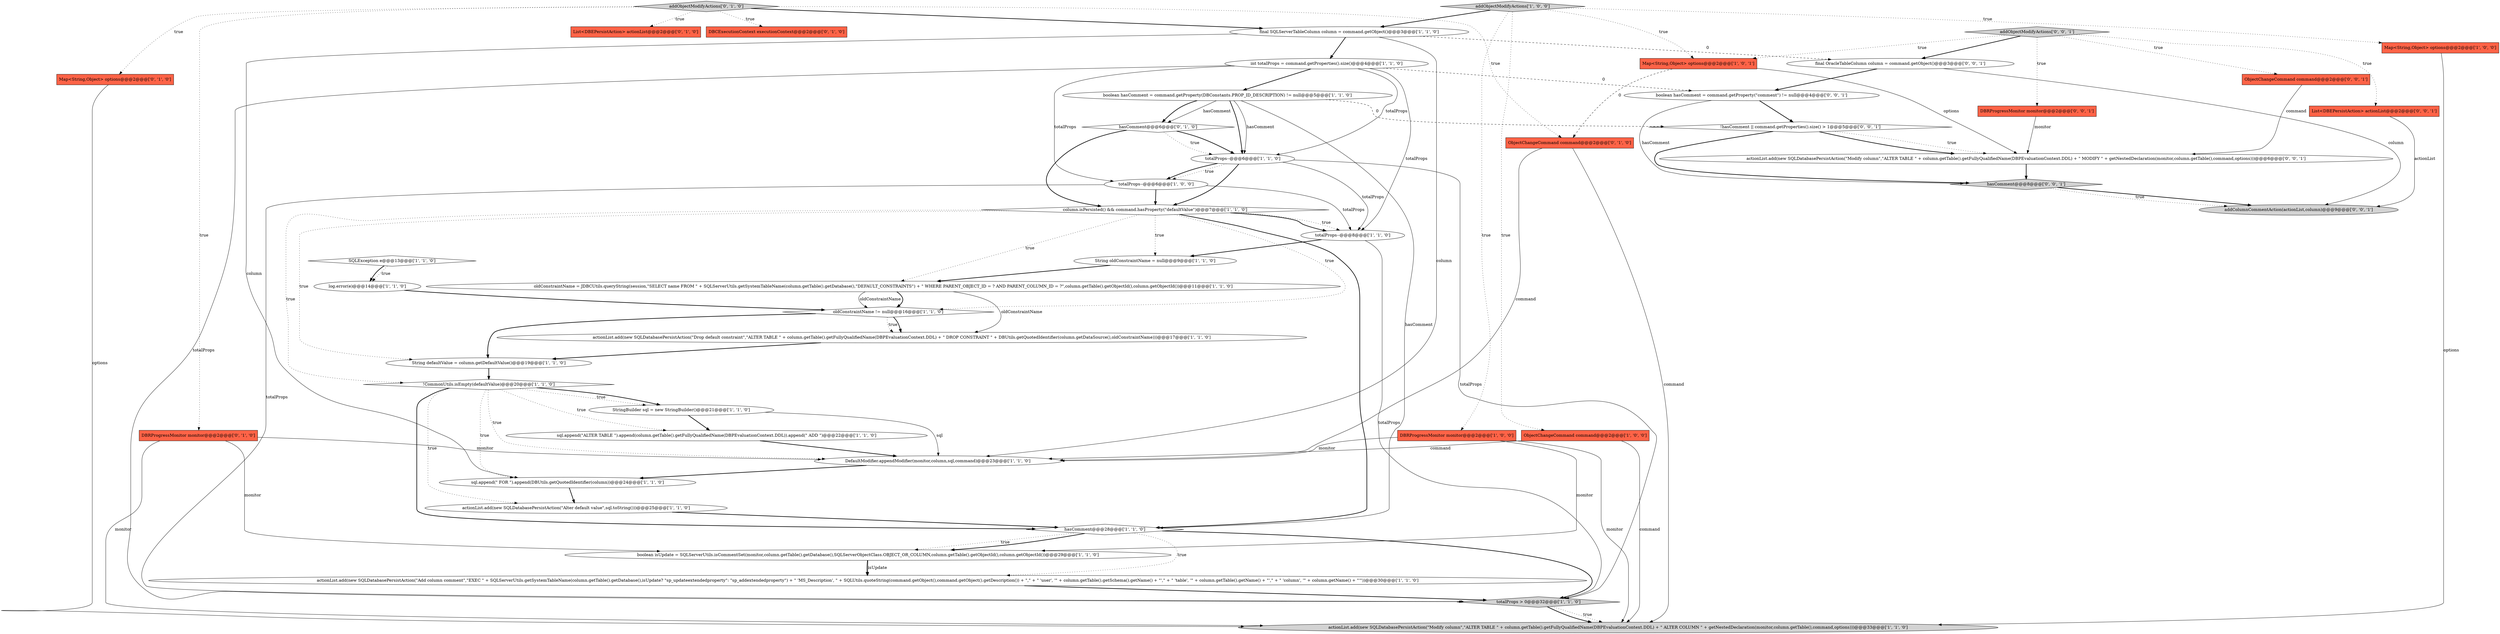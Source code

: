 digraph {
13 [style = filled, label = "actionList.add(new SQLDatabasePersistAction(\"Add column comment\",\"EXEC \" + SQLServerUtils.getSystemTableName(column.getTable().getDatabase(),isUpdate? \"sp_updateextendedproperty\": \"sp_addextendedproperty\") + \" 'MS_Description', \" + SQLUtils.quoteString(command.getObject(),command.getObject().getDescription()) + \",\" + \" 'user', '\" + column.getTable().getSchema().getName() + \"',\" + \" 'table', '\" + column.getTable().getName() + \"',\" + \" 'column', '\" + column.getName() + \"'\"))@@@30@@@['1', '1', '0']", fillcolor = white, shape = ellipse image = "AAA0AAABBB1BBB"];
18 [style = filled, label = "addObjectModifyActions['1', '0', '0']", fillcolor = lightgray, shape = diamond image = "AAA0AAABBB1BBB"];
6 [style = filled, label = "totalProps--@@@8@@@['1', '1', '0']", fillcolor = white, shape = ellipse image = "AAA0AAABBB1BBB"];
35 [style = filled, label = "DBRProgressMonitor monitor@@@2@@@['0', '1', '0']", fillcolor = tomato, shape = box image = "AAA0AAABBB2BBB"];
17 [style = filled, label = "boolean hasComment = command.getProperty(DBConstants.PROP_ID_DESCRIPTION) != null@@@5@@@['1', '1', '0']", fillcolor = white, shape = ellipse image = "AAA0AAABBB1BBB"];
21 [style = filled, label = "DefaultModifier.appendModifier(monitor,column,sql,command)@@@23@@@['1', '1', '0']", fillcolor = white, shape = ellipse image = "AAA0AAABBB1BBB"];
34 [style = filled, label = "addObjectModifyActions['0', '1', '0']", fillcolor = lightgray, shape = diamond image = "AAA0AAABBB2BBB"];
10 [style = filled, label = "String defaultValue = column.getDefaultValue()@@@19@@@['1', '1', '0']", fillcolor = white, shape = ellipse image = "AAA0AAABBB1BBB"];
15 [style = filled, label = "actionList.add(new SQLDatabasePersistAction(\"Drop default constraint\",\"ALTER TABLE \" + column.getTable().getFullyQualifiedName(DBPEvaluationContext.DDL) + \" DROP CONSTRAINT \" + DBUtils.getQuotedIdentifier(column.getDataSource(),oldConstraintName)))@@@17@@@['1', '1', '0']", fillcolor = white, shape = ellipse image = "AAA0AAABBB1BBB"];
2 [style = filled, label = "oldConstraintName != null@@@16@@@['1', '1', '0']", fillcolor = white, shape = diamond image = "AAA0AAABBB1BBB"];
33 [style = filled, label = "List<DBEPersistAction> actionList@@@2@@@['0', '1', '0']", fillcolor = tomato, shape = box image = "AAA0AAABBB2BBB"];
31 [style = filled, label = "Map<String,Object> options@@@2@@@['0', '1', '0']", fillcolor = tomato, shape = box image = "AAA0AAABBB2BBB"];
9 [style = filled, label = "String oldConstraintName = null@@@9@@@['1', '1', '0']", fillcolor = white, shape = ellipse image = "AAA0AAABBB1BBB"];
40 [style = filled, label = "!hasComment || command.getProperties().size() > 1@@@5@@@['0', '0', '1']", fillcolor = white, shape = diamond image = "AAA0AAABBB3BBB"];
45 [style = filled, label = "addColumnCommentAction(actionList,column)@@@9@@@['0', '0', '1']", fillcolor = lightgray, shape = ellipse image = "AAA0AAABBB3BBB"];
4 [style = filled, label = "!CommonUtils.isEmpty(defaultValue)@@@20@@@['1', '1', '0']", fillcolor = white, shape = diamond image = "AAA0AAABBB1BBB"];
46 [style = filled, label = "addObjectModifyActions['0', '0', '1']", fillcolor = lightgray, shape = diamond image = "AAA0AAABBB3BBB"];
0 [style = filled, label = "column.isPersisted() && command.hasProperty(\"defaultValue\")@@@7@@@['1', '1', '0']", fillcolor = white, shape = diamond image = "AAA0AAABBB1BBB"];
39 [style = filled, label = "List<DBEPersistAction> actionList@@@2@@@['0', '0', '1']", fillcolor = tomato, shape = box image = "AAA0AAABBB3BBB"];
38 [style = filled, label = "actionList.add(new SQLDatabasePersistAction(\"Modify column\",\"ALTER TABLE \" + column.getTable().getFullyQualifiedName(DBPEvaluationContext.DDL) + \" MODIFY \" + getNestedDeclaration(monitor,column.getTable(),command,options)))@@@6@@@['0', '0', '1']", fillcolor = white, shape = ellipse image = "AAA0AAABBB3BBB"];
43 [style = filled, label = "boolean hasComment = command.getProperty(\"comment\") != null@@@4@@@['0', '0', '1']", fillcolor = white, shape = ellipse image = "AAA0AAABBB3BBB"];
32 [style = filled, label = "hasComment@@@6@@@['0', '1', '0']", fillcolor = white, shape = diamond image = "AAA0AAABBB2BBB"];
25 [style = filled, label = "totalProps--@@@6@@@['1', '1', '0']", fillcolor = white, shape = ellipse image = "AAA0AAABBB1BBB"];
14 [style = filled, label = "totalProps > 0@@@32@@@['1', '1', '0']", fillcolor = lightgray, shape = diamond image = "AAA0AAABBB1BBB"];
22 [style = filled, label = "Map<String,Object> options@@@2@@@['1', '0', '0']", fillcolor = tomato, shape = box image = "AAA0AAABBB1BBB"];
36 [style = filled, label = "ObjectChangeCommand command@@@2@@@['0', '1', '0']", fillcolor = tomato, shape = box image = "AAA1AAABBB2BBB"];
8 [style = filled, label = "actionList.add(new SQLDatabasePersistAction(\"Alter default value\",sql.toString()))@@@25@@@['1', '1', '0']", fillcolor = white, shape = ellipse image = "AAA0AAABBB1BBB"];
26 [style = filled, label = "ObjectChangeCommand command@@@2@@@['1', '0', '0']", fillcolor = tomato, shape = box image = "AAA0AAABBB1BBB"];
3 [style = filled, label = "sql.append(\"ALTER TABLE \").append(column.getTable().getFullyQualifiedName(DBPEvaluationContext.DDL)).append(\" ADD \")@@@22@@@['1', '1', '0']", fillcolor = white, shape = ellipse image = "AAA0AAABBB1BBB"];
23 [style = filled, label = "hasComment@@@28@@@['1', '1', '0']", fillcolor = white, shape = diamond image = "AAA0AAABBB1BBB"];
7 [style = filled, label = "StringBuilder sql = new StringBuilder()@@@21@@@['1', '1', '0']", fillcolor = white, shape = ellipse image = "AAA0AAABBB1BBB"];
27 [style = filled, label = "DBRProgressMonitor monitor@@@2@@@['1', '0', '0']", fillcolor = tomato, shape = box image = "AAA0AAABBB1BBB"];
28 [style = filled, label = "Map<String,Object> options@@@2@@@['1', '0', '1']", fillcolor = tomato, shape = box image = "AAA0AAABBB1BBB"];
11 [style = filled, label = "SQLException e@@@13@@@['1', '1', '0']", fillcolor = white, shape = diamond image = "AAA0AAABBB1BBB"];
12 [style = filled, label = "sql.append(\" FOR \").append(DBUtils.getQuotedIdentifier(column))@@@24@@@['1', '1', '0']", fillcolor = white, shape = ellipse image = "AAA0AAABBB1BBB"];
19 [style = filled, label = "log.error(e)@@@14@@@['1', '1', '0']", fillcolor = white, shape = ellipse image = "AAA0AAABBB1BBB"];
16 [style = filled, label = "int totalProps = command.getProperties().size()@@@4@@@['1', '1', '0']", fillcolor = white, shape = ellipse image = "AAA0AAABBB1BBB"];
5 [style = filled, label = "final SQLServerTableColumn column = command.getObject()@@@3@@@['1', '1', '0']", fillcolor = white, shape = ellipse image = "AAA0AAABBB1BBB"];
41 [style = filled, label = "ObjectChangeCommand command@@@2@@@['0', '0', '1']", fillcolor = tomato, shape = box image = "AAA0AAABBB3BBB"];
24 [style = filled, label = "actionList.add(new SQLDatabasePersistAction(\"Modify column\",\"ALTER TABLE \" + column.getTable().getFullyQualifiedName(DBPEvaluationContext.DDL) + \" ALTER COLUMN \" + getNestedDeclaration(monitor,column.getTable(),command,options)))@@@33@@@['1', '1', '0']", fillcolor = lightgray, shape = ellipse image = "AAA0AAABBB1BBB"];
44 [style = filled, label = "hasComment@@@8@@@['0', '0', '1']", fillcolor = lightgray, shape = diamond image = "AAA0AAABBB3BBB"];
20 [style = filled, label = "totalProps--@@@6@@@['1', '0', '0']", fillcolor = white, shape = ellipse image = "AAA0AAABBB1BBB"];
1 [style = filled, label = "boolean isUpdate = SQLServerUtils.isCommentSet(monitor,column.getTable().getDatabase(),SQLServerObjectClass.OBJECT_OR_COLUMN,column.getTable().getObjectId(),column.getObjectId())@@@29@@@['1', '1', '0']", fillcolor = white, shape = ellipse image = "AAA0AAABBB1BBB"];
42 [style = filled, label = "final OracleTableColumn column = command.getObject()@@@3@@@['0', '0', '1']", fillcolor = white, shape = ellipse image = "AAA0AAABBB3BBB"];
29 [style = filled, label = "oldConstraintName = JDBCUtils.queryString(session,\"SELECT name FROM \" + SQLServerUtils.getSystemTableName(column.getTable().getDatabase(),\"DEFAULT_CONSTRAINTS\") + \" WHERE PARENT_OBJECT_ID = ? AND PARENT_COLUMN_ID = ?\",column.getTable().getObjectId(),column.getObjectId())@@@11@@@['1', '1', '0']", fillcolor = white, shape = ellipse image = "AAA0AAABBB1BBB"];
30 [style = filled, label = "DBCExecutionContext executionContext@@@2@@@['0', '1', '0']", fillcolor = tomato, shape = box image = "AAA0AAABBB2BBB"];
37 [style = filled, label = "DBRProgressMonitor monitor@@@2@@@['0', '0', '1']", fillcolor = tomato, shape = box image = "AAA0AAABBB3BBB"];
17->25 [style = bold, label=""];
14->24 [style = bold, label=""];
20->6 [style = solid, label="totalProps"];
15->10 [style = bold, label=""];
46->37 [style = dotted, label="true"];
38->44 [style = bold, label=""];
46->28 [style = dotted, label="true"];
32->0 [style = bold, label=""];
20->0 [style = bold, label=""];
2->15 [style = dotted, label="true"];
4->7 [style = dotted, label="true"];
40->38 [style = bold, label=""];
0->6 [style = dotted, label="true"];
1->13 [style = bold, label=""];
43->40 [style = bold, label=""];
29->2 [style = bold, label=""];
32->25 [style = dotted, label="true"];
17->25 [style = solid, label="hasComment"];
28->38 [style = solid, label="options"];
16->25 [style = solid, label="totalProps"];
28->36 [style = dashed, label="0"];
2->15 [style = bold, label=""];
32->25 [style = bold, label=""];
35->21 [style = solid, label="monitor"];
26->24 [style = solid, label="command"];
9->29 [style = bold, label=""];
13->14 [style = bold, label=""];
25->14 [style = solid, label="totalProps"];
46->42 [style = bold, label=""];
35->1 [style = solid, label="monitor"];
8->23 [style = bold, label=""];
0->10 [style = dotted, label="true"];
14->24 [style = dotted, label="true"];
29->15 [style = solid, label="oldConstraintName"];
16->17 [style = bold, label=""];
19->2 [style = bold, label=""];
42->45 [style = solid, label="column"];
16->43 [style = dashed, label="0"];
23->14 [style = bold, label=""];
5->12 [style = solid, label="column"];
23->1 [style = dotted, label="true"];
34->31 [style = dotted, label="true"];
0->23 [style = bold, label=""];
18->26 [style = dotted, label="true"];
25->20 [style = dotted, label="true"];
11->19 [style = dotted, label="true"];
36->24 [style = solid, label="command"];
44->45 [style = bold, label=""];
18->27 [style = dotted, label="true"];
4->23 [style = bold, label=""];
16->14 [style = solid, label="totalProps"];
41->38 [style = solid, label="command"];
44->45 [style = dotted, label="true"];
25->0 [style = bold, label=""];
1->13 [style = solid, label="isUpdate"];
20->14 [style = solid, label="totalProps"];
34->36 [style = dotted, label="true"];
0->4 [style = dotted, label="true"];
7->21 [style = solid, label="sql"];
5->42 [style = dashed, label="0"];
36->21 [style = solid, label="command"];
40->38 [style = dotted, label="true"];
2->10 [style = bold, label=""];
43->44 [style = solid, label="hasComment"];
4->7 [style = bold, label=""];
5->21 [style = solid, label="column"];
6->14 [style = solid, label="totalProps"];
21->12 [style = bold, label=""];
5->16 [style = bold, label=""];
4->21 [style = dotted, label="true"];
25->20 [style = bold, label=""];
4->3 [style = dotted, label="true"];
34->35 [style = dotted, label="true"];
12->8 [style = bold, label=""];
23->13 [style = dotted, label="true"];
34->33 [style = dotted, label="true"];
25->6 [style = solid, label="totalProps"];
3->21 [style = bold, label=""];
17->23 [style = solid, label="hasComment"];
22->24 [style = solid, label="options"];
4->12 [style = dotted, label="true"];
34->30 [style = dotted, label="true"];
26->21 [style = solid, label="command"];
27->1 [style = solid, label="monitor"];
0->9 [style = dotted, label="true"];
40->44 [style = bold, label=""];
18->22 [style = dotted, label="true"];
42->43 [style = bold, label=""];
29->2 [style = solid, label="oldConstraintName"];
0->6 [style = bold, label=""];
34->5 [style = bold, label=""];
16->6 [style = solid, label="totalProps"];
27->21 [style = solid, label="monitor"];
35->24 [style = solid, label="monitor"];
4->8 [style = dotted, label="true"];
27->24 [style = solid, label="monitor"];
17->32 [style = bold, label=""];
11->19 [style = bold, label=""];
46->41 [style = dotted, label="true"];
37->38 [style = solid, label="monitor"];
7->3 [style = bold, label=""];
16->20 [style = solid, label="totalProps"];
0->29 [style = dotted, label="true"];
31->24 [style = solid, label="options"];
39->45 [style = solid, label="actionList"];
18->28 [style = dotted, label="true"];
18->5 [style = bold, label=""];
17->40 [style = dashed, label="0"];
10->4 [style = bold, label=""];
23->1 [style = bold, label=""];
17->32 [style = solid, label="hasComment"];
46->39 [style = dotted, label="true"];
0->2 [style = dotted, label="true"];
6->9 [style = bold, label=""];
}
